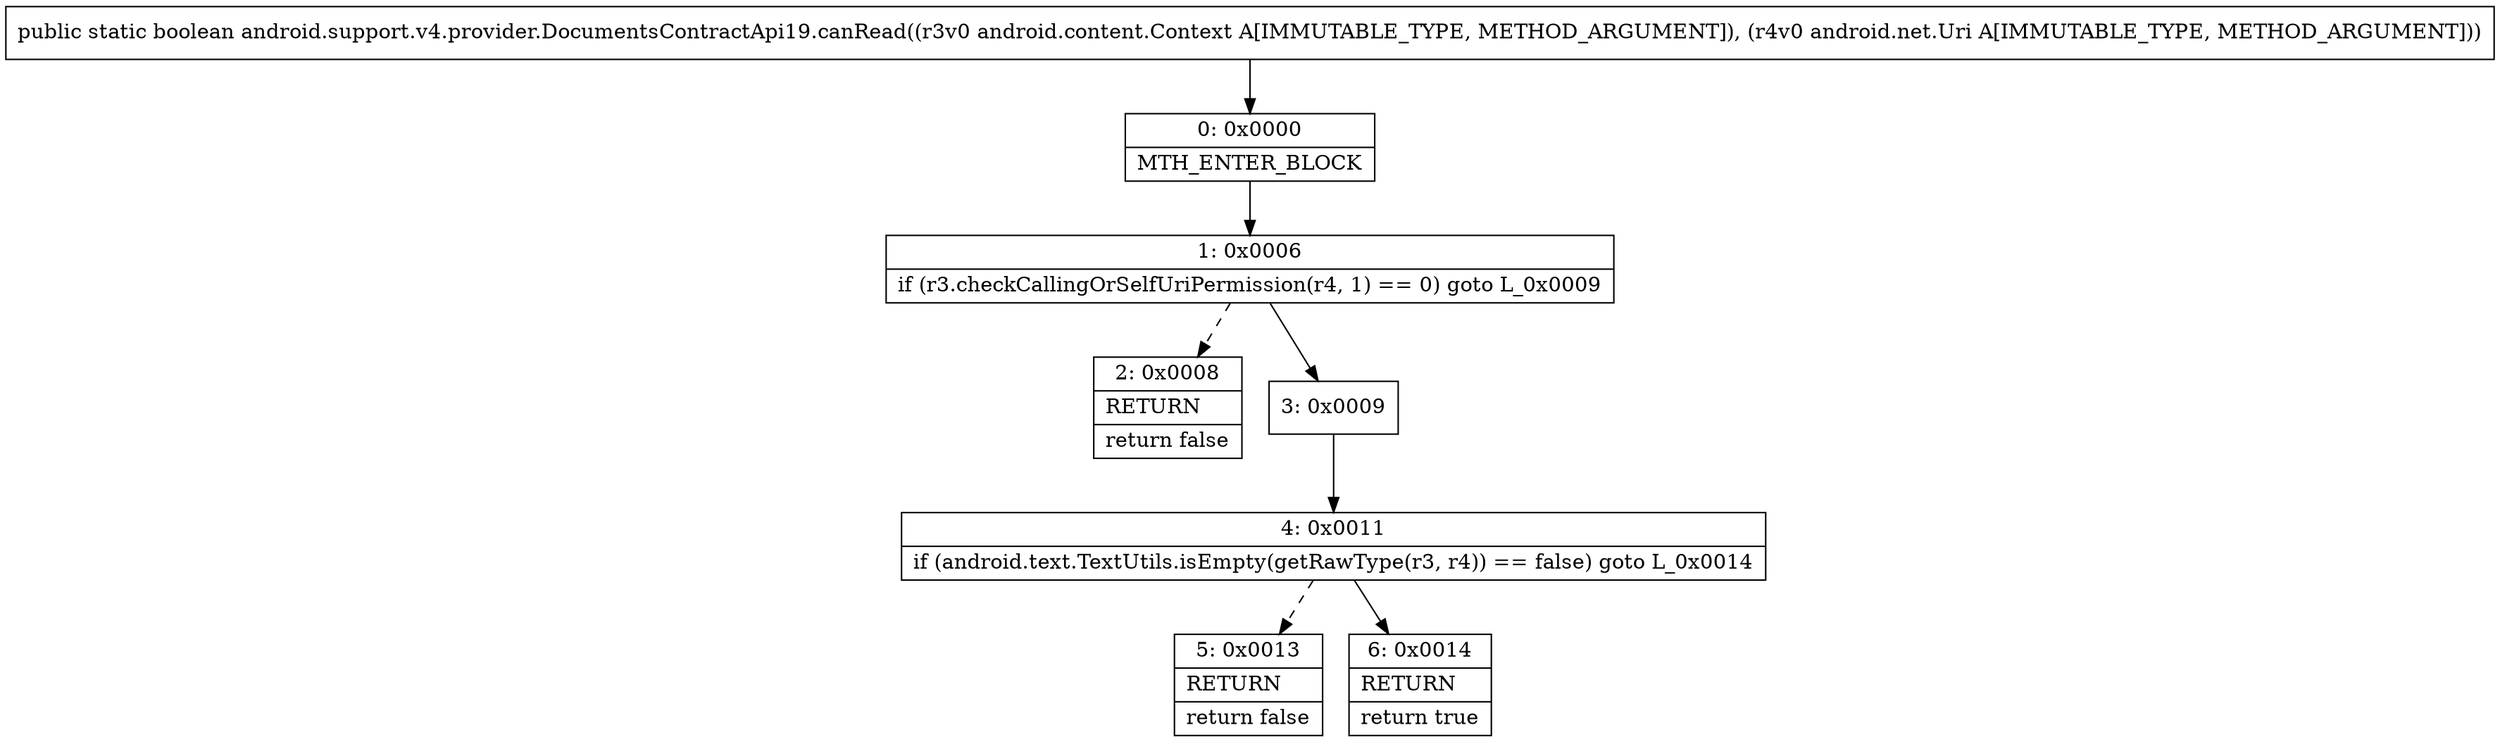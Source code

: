 digraph "CFG forandroid.support.v4.provider.DocumentsContractApi19.canRead(Landroid\/content\/Context;Landroid\/net\/Uri;)Z" {
Node_0 [shape=record,label="{0\:\ 0x0000|MTH_ENTER_BLOCK\l}"];
Node_1 [shape=record,label="{1\:\ 0x0006|if (r3.checkCallingOrSelfUriPermission(r4, 1) == 0) goto L_0x0009\l}"];
Node_2 [shape=record,label="{2\:\ 0x0008|RETURN\l|return false\l}"];
Node_3 [shape=record,label="{3\:\ 0x0009}"];
Node_4 [shape=record,label="{4\:\ 0x0011|if (android.text.TextUtils.isEmpty(getRawType(r3, r4)) == false) goto L_0x0014\l}"];
Node_5 [shape=record,label="{5\:\ 0x0013|RETURN\l|return false\l}"];
Node_6 [shape=record,label="{6\:\ 0x0014|RETURN\l|return true\l}"];
MethodNode[shape=record,label="{public static boolean android.support.v4.provider.DocumentsContractApi19.canRead((r3v0 android.content.Context A[IMMUTABLE_TYPE, METHOD_ARGUMENT]), (r4v0 android.net.Uri A[IMMUTABLE_TYPE, METHOD_ARGUMENT])) }"];
MethodNode -> Node_0;
Node_0 -> Node_1;
Node_1 -> Node_2[style=dashed];
Node_1 -> Node_3;
Node_3 -> Node_4;
Node_4 -> Node_5[style=dashed];
Node_4 -> Node_6;
}

